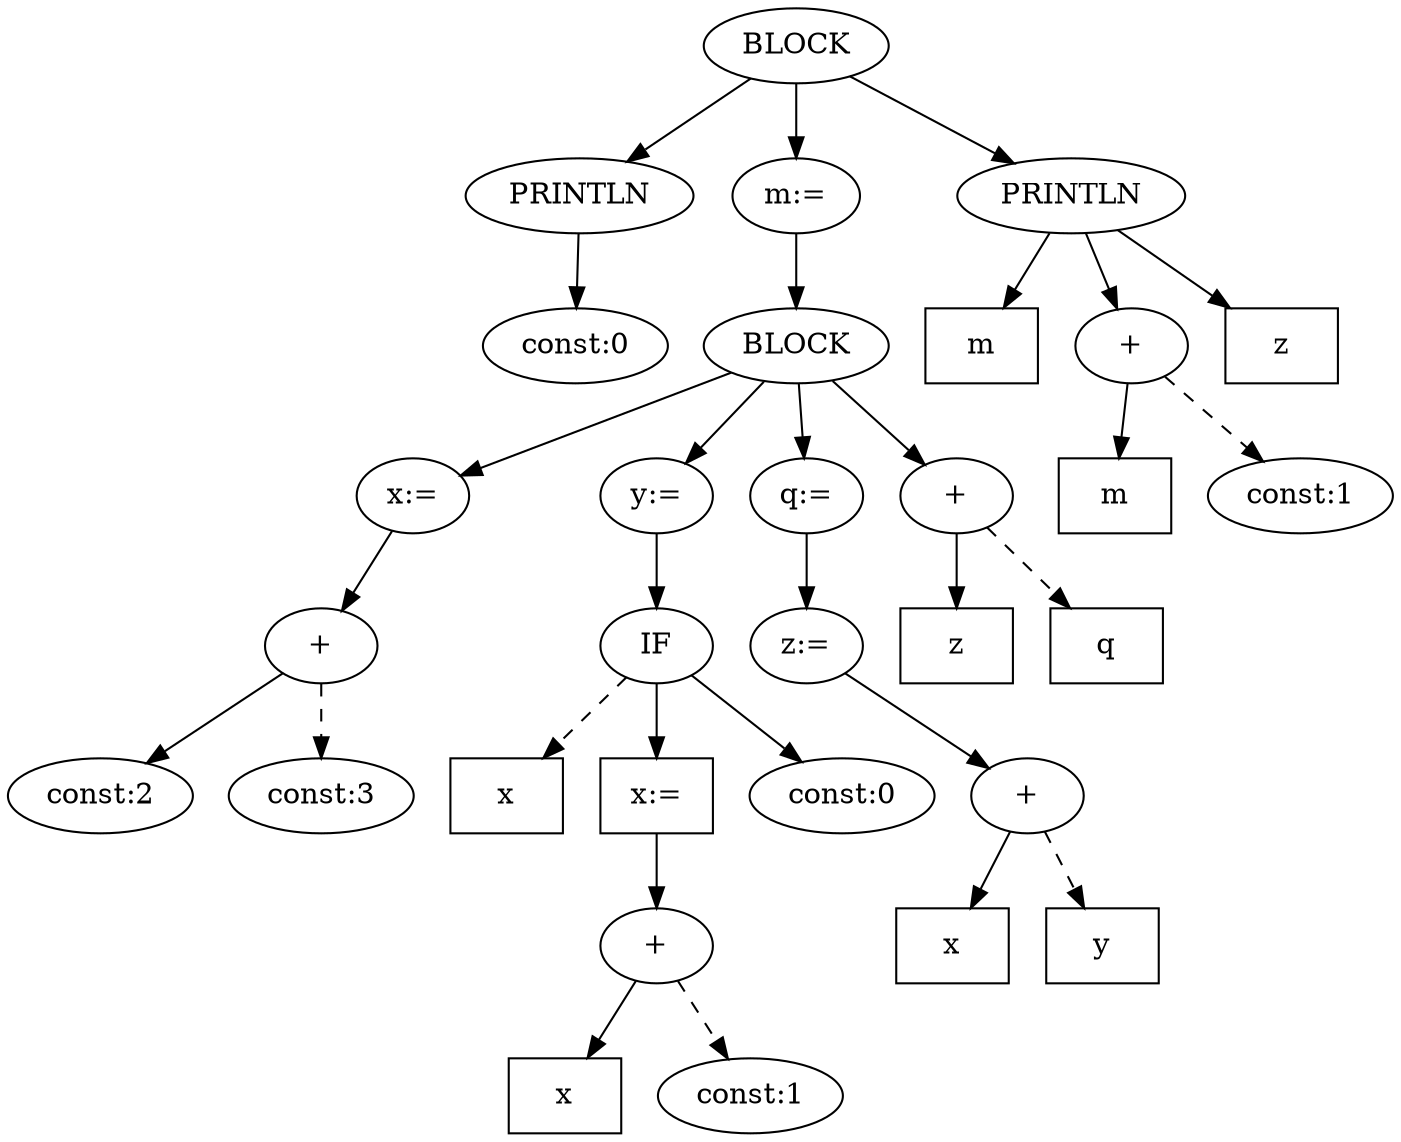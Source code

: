 digraph G{
0[label="BLOCK"];
0->1
1[label="PRINTLN"];
1->2
2[label="const:0"];
0->24
24[label="m:="];
24->3
3[label="BLOCK"];
3->7
7[label="x:="];
7->6
6[label="+"];
6->4;
6->5[style="dashed"];
4[label="const:2"];
5[label="const:3"];
3->15
15[label="y:="];
15->14
14[label="IF"];
14->8[style=dashed];
14->12;
14->13;
12[shape="box"];
8[label="x",shape=box];
12[label="x:="];
12->11
11[label="+"];
11->9;
11->10[style="dashed"];
9[label="x",shape=box];
10[label="const:1"];
13[label="const:0"];
3->20
20[label="q:="];
20->19
19[label="z:="];
19->18
18[label="+"];
18->16;
18->17[style="dashed"];
16[label="x",shape=box];
17[label="y",shape=box];
3->23
23[label="+"];
23->21;
23->22[style="dashed"];
21[label="z",shape=box];
22[label="q",shape=box];
0->25
25[label="PRINTLN"];
25->26
26[label="m",shape=box];
25->29
29[label="+"];
29->27;
29->28[style="dashed"];
27[label="m",shape=box];
28[label="const:1"];
25->30
30[label="z",shape=box];
}
